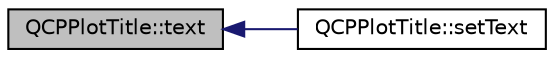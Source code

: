 digraph "QCPPlotTitle::text"
{
  edge [fontname="Helvetica",fontsize="10",labelfontname="Helvetica",labelfontsize="10"];
  node [fontname="Helvetica",fontsize="10",shape=record];
  rankdir="LR";
  Node1 [label="QCPPlotTitle::text",height=0.2,width=0.4,color="black", fillcolor="grey75", style="filled", fontcolor="black"];
  Node1 -> Node2 [dir="back",color="midnightblue",fontsize="10",style="solid",fontname="Helvetica"];
  Node2 [label="QCPPlotTitle::setText",height=0.2,width=0.4,color="black", fillcolor="white", style="filled",URL="$class_q_c_p_plot_title.html#aae5a93e88050dfb2cbf6adc087516821"];
}
